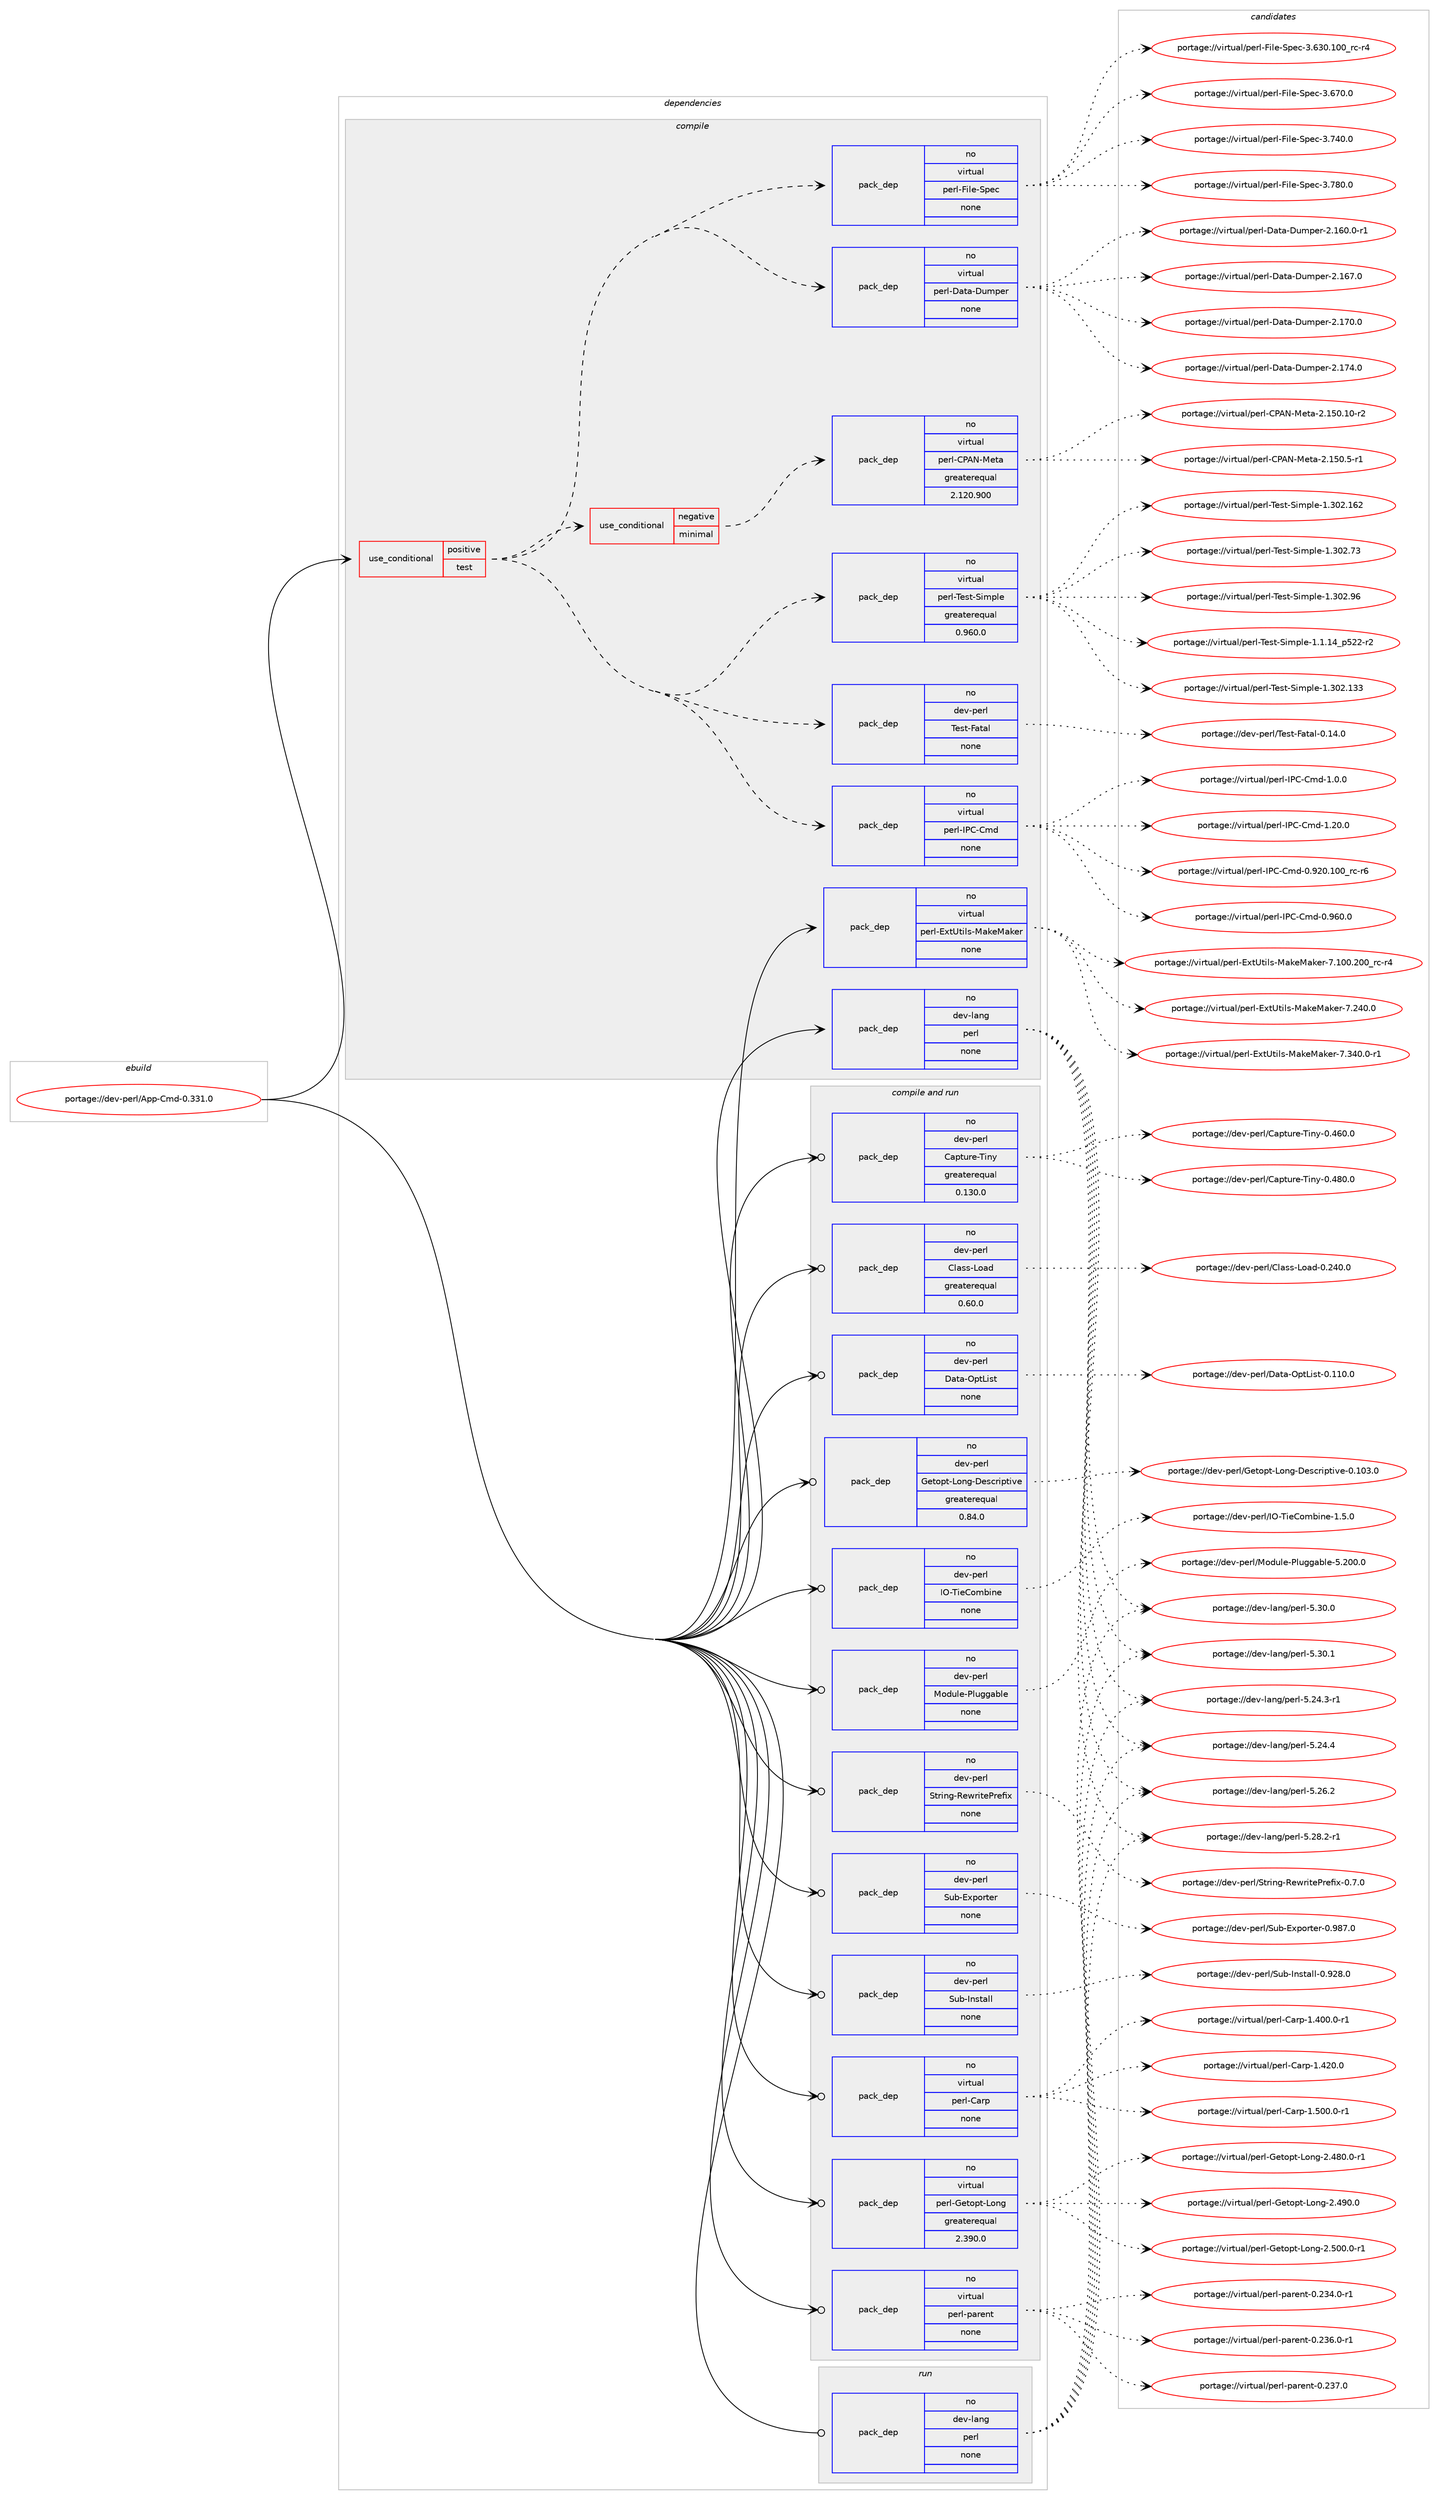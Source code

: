 digraph prolog {

# *************
# Graph options
# *************

newrank=true;
concentrate=true;
compound=true;
graph [rankdir=LR,fontname=Helvetica,fontsize=10,ranksep=1.5];#, ranksep=2.5, nodesep=0.2];
edge  [arrowhead=vee];
node  [fontname=Helvetica,fontsize=10];

# **********
# The ebuild
# **********

subgraph cluster_leftcol {
color=gray;
rank=same;
label=<<i>ebuild</i>>;
id [label="portage://dev-perl/App-Cmd-0.331.0", color=red, width=4, href="../dev-perl/App-Cmd-0.331.0.svg"];
}

# ****************
# The dependencies
# ****************

subgraph cluster_midcol {
color=gray;
label=<<i>dependencies</i>>;
subgraph cluster_compile {
fillcolor="#eeeeee";
style=filled;
label=<<i>compile</i>>;
subgraph cond22532 {
dependency108522 [label=<<TABLE BORDER="0" CELLBORDER="1" CELLSPACING="0" CELLPADDING="4"><TR><TD ROWSPAN="3" CELLPADDING="10">use_conditional</TD></TR><TR><TD>positive</TD></TR><TR><TD>test</TD></TR></TABLE>>, shape=none, color=red];
subgraph cond22533 {
dependency108523 [label=<<TABLE BORDER="0" CELLBORDER="1" CELLSPACING="0" CELLPADDING="4"><TR><TD ROWSPAN="3" CELLPADDING="10">use_conditional</TD></TR><TR><TD>negative</TD></TR><TR><TD>minimal</TD></TR></TABLE>>, shape=none, color=red];
subgraph pack82822 {
dependency108524 [label=<<TABLE BORDER="0" CELLBORDER="1" CELLSPACING="0" CELLPADDING="4" WIDTH="220"><TR><TD ROWSPAN="6" CELLPADDING="30">pack_dep</TD></TR><TR><TD WIDTH="110">no</TD></TR><TR><TD>virtual</TD></TR><TR><TD>perl-CPAN-Meta</TD></TR><TR><TD>greaterequal</TD></TR><TR><TD>2.120.900</TD></TR></TABLE>>, shape=none, color=blue];
}
dependency108523:e -> dependency108524:w [weight=20,style="dashed",arrowhead="vee"];
}
dependency108522:e -> dependency108523:w [weight=20,style="dashed",arrowhead="vee"];
subgraph pack82823 {
dependency108525 [label=<<TABLE BORDER="0" CELLBORDER="1" CELLSPACING="0" CELLPADDING="4" WIDTH="220"><TR><TD ROWSPAN="6" CELLPADDING="30">pack_dep</TD></TR><TR><TD WIDTH="110">no</TD></TR><TR><TD>virtual</TD></TR><TR><TD>perl-Data-Dumper</TD></TR><TR><TD>none</TD></TR><TR><TD></TD></TR></TABLE>>, shape=none, color=blue];
}
dependency108522:e -> dependency108525:w [weight=20,style="dashed",arrowhead="vee"];
subgraph pack82824 {
dependency108526 [label=<<TABLE BORDER="0" CELLBORDER="1" CELLSPACING="0" CELLPADDING="4" WIDTH="220"><TR><TD ROWSPAN="6" CELLPADDING="30">pack_dep</TD></TR><TR><TD WIDTH="110">no</TD></TR><TR><TD>virtual</TD></TR><TR><TD>perl-File-Spec</TD></TR><TR><TD>none</TD></TR><TR><TD></TD></TR></TABLE>>, shape=none, color=blue];
}
dependency108522:e -> dependency108526:w [weight=20,style="dashed",arrowhead="vee"];
subgraph pack82825 {
dependency108527 [label=<<TABLE BORDER="0" CELLBORDER="1" CELLSPACING="0" CELLPADDING="4" WIDTH="220"><TR><TD ROWSPAN="6" CELLPADDING="30">pack_dep</TD></TR><TR><TD WIDTH="110">no</TD></TR><TR><TD>virtual</TD></TR><TR><TD>perl-IPC-Cmd</TD></TR><TR><TD>none</TD></TR><TR><TD></TD></TR></TABLE>>, shape=none, color=blue];
}
dependency108522:e -> dependency108527:w [weight=20,style="dashed",arrowhead="vee"];
subgraph pack82826 {
dependency108528 [label=<<TABLE BORDER="0" CELLBORDER="1" CELLSPACING="0" CELLPADDING="4" WIDTH="220"><TR><TD ROWSPAN="6" CELLPADDING="30">pack_dep</TD></TR><TR><TD WIDTH="110">no</TD></TR><TR><TD>dev-perl</TD></TR><TR><TD>Test-Fatal</TD></TR><TR><TD>none</TD></TR><TR><TD></TD></TR></TABLE>>, shape=none, color=blue];
}
dependency108522:e -> dependency108528:w [weight=20,style="dashed",arrowhead="vee"];
subgraph pack82827 {
dependency108529 [label=<<TABLE BORDER="0" CELLBORDER="1" CELLSPACING="0" CELLPADDING="4" WIDTH="220"><TR><TD ROWSPAN="6" CELLPADDING="30">pack_dep</TD></TR><TR><TD WIDTH="110">no</TD></TR><TR><TD>virtual</TD></TR><TR><TD>perl-Test-Simple</TD></TR><TR><TD>greaterequal</TD></TR><TR><TD>0.960.0</TD></TR></TABLE>>, shape=none, color=blue];
}
dependency108522:e -> dependency108529:w [weight=20,style="dashed",arrowhead="vee"];
}
id:e -> dependency108522:w [weight=20,style="solid",arrowhead="vee"];
subgraph pack82828 {
dependency108530 [label=<<TABLE BORDER="0" CELLBORDER="1" CELLSPACING="0" CELLPADDING="4" WIDTH="220"><TR><TD ROWSPAN="6" CELLPADDING="30">pack_dep</TD></TR><TR><TD WIDTH="110">no</TD></TR><TR><TD>dev-lang</TD></TR><TR><TD>perl</TD></TR><TR><TD>none</TD></TR><TR><TD></TD></TR></TABLE>>, shape=none, color=blue];
}
id:e -> dependency108530:w [weight=20,style="solid",arrowhead="vee"];
subgraph pack82829 {
dependency108531 [label=<<TABLE BORDER="0" CELLBORDER="1" CELLSPACING="0" CELLPADDING="4" WIDTH="220"><TR><TD ROWSPAN="6" CELLPADDING="30">pack_dep</TD></TR><TR><TD WIDTH="110">no</TD></TR><TR><TD>virtual</TD></TR><TR><TD>perl-ExtUtils-MakeMaker</TD></TR><TR><TD>none</TD></TR><TR><TD></TD></TR></TABLE>>, shape=none, color=blue];
}
id:e -> dependency108531:w [weight=20,style="solid",arrowhead="vee"];
}
subgraph cluster_compileandrun {
fillcolor="#eeeeee";
style=filled;
label=<<i>compile and run</i>>;
subgraph pack82830 {
dependency108532 [label=<<TABLE BORDER="0" CELLBORDER="1" CELLSPACING="0" CELLPADDING="4" WIDTH="220"><TR><TD ROWSPAN="6" CELLPADDING="30">pack_dep</TD></TR><TR><TD WIDTH="110">no</TD></TR><TR><TD>dev-perl</TD></TR><TR><TD>Capture-Tiny</TD></TR><TR><TD>greaterequal</TD></TR><TR><TD>0.130.0</TD></TR></TABLE>>, shape=none, color=blue];
}
id:e -> dependency108532:w [weight=20,style="solid",arrowhead="odotvee"];
subgraph pack82831 {
dependency108533 [label=<<TABLE BORDER="0" CELLBORDER="1" CELLSPACING="0" CELLPADDING="4" WIDTH="220"><TR><TD ROWSPAN="6" CELLPADDING="30">pack_dep</TD></TR><TR><TD WIDTH="110">no</TD></TR><TR><TD>dev-perl</TD></TR><TR><TD>Class-Load</TD></TR><TR><TD>greaterequal</TD></TR><TR><TD>0.60.0</TD></TR></TABLE>>, shape=none, color=blue];
}
id:e -> dependency108533:w [weight=20,style="solid",arrowhead="odotvee"];
subgraph pack82832 {
dependency108534 [label=<<TABLE BORDER="0" CELLBORDER="1" CELLSPACING="0" CELLPADDING="4" WIDTH="220"><TR><TD ROWSPAN="6" CELLPADDING="30">pack_dep</TD></TR><TR><TD WIDTH="110">no</TD></TR><TR><TD>dev-perl</TD></TR><TR><TD>Data-OptList</TD></TR><TR><TD>none</TD></TR><TR><TD></TD></TR></TABLE>>, shape=none, color=blue];
}
id:e -> dependency108534:w [weight=20,style="solid",arrowhead="odotvee"];
subgraph pack82833 {
dependency108535 [label=<<TABLE BORDER="0" CELLBORDER="1" CELLSPACING="0" CELLPADDING="4" WIDTH="220"><TR><TD ROWSPAN="6" CELLPADDING="30">pack_dep</TD></TR><TR><TD WIDTH="110">no</TD></TR><TR><TD>dev-perl</TD></TR><TR><TD>Getopt-Long-Descriptive</TD></TR><TR><TD>greaterequal</TD></TR><TR><TD>0.84.0</TD></TR></TABLE>>, shape=none, color=blue];
}
id:e -> dependency108535:w [weight=20,style="solid",arrowhead="odotvee"];
subgraph pack82834 {
dependency108536 [label=<<TABLE BORDER="0" CELLBORDER="1" CELLSPACING="0" CELLPADDING="4" WIDTH="220"><TR><TD ROWSPAN="6" CELLPADDING="30">pack_dep</TD></TR><TR><TD WIDTH="110">no</TD></TR><TR><TD>dev-perl</TD></TR><TR><TD>IO-TieCombine</TD></TR><TR><TD>none</TD></TR><TR><TD></TD></TR></TABLE>>, shape=none, color=blue];
}
id:e -> dependency108536:w [weight=20,style="solid",arrowhead="odotvee"];
subgraph pack82835 {
dependency108537 [label=<<TABLE BORDER="0" CELLBORDER="1" CELLSPACING="0" CELLPADDING="4" WIDTH="220"><TR><TD ROWSPAN="6" CELLPADDING="30">pack_dep</TD></TR><TR><TD WIDTH="110">no</TD></TR><TR><TD>dev-perl</TD></TR><TR><TD>Module-Pluggable</TD></TR><TR><TD>none</TD></TR><TR><TD></TD></TR></TABLE>>, shape=none, color=blue];
}
id:e -> dependency108537:w [weight=20,style="solid",arrowhead="odotvee"];
subgraph pack82836 {
dependency108538 [label=<<TABLE BORDER="0" CELLBORDER="1" CELLSPACING="0" CELLPADDING="4" WIDTH="220"><TR><TD ROWSPAN="6" CELLPADDING="30">pack_dep</TD></TR><TR><TD WIDTH="110">no</TD></TR><TR><TD>dev-perl</TD></TR><TR><TD>String-RewritePrefix</TD></TR><TR><TD>none</TD></TR><TR><TD></TD></TR></TABLE>>, shape=none, color=blue];
}
id:e -> dependency108538:w [weight=20,style="solid",arrowhead="odotvee"];
subgraph pack82837 {
dependency108539 [label=<<TABLE BORDER="0" CELLBORDER="1" CELLSPACING="0" CELLPADDING="4" WIDTH="220"><TR><TD ROWSPAN="6" CELLPADDING="30">pack_dep</TD></TR><TR><TD WIDTH="110">no</TD></TR><TR><TD>dev-perl</TD></TR><TR><TD>Sub-Exporter</TD></TR><TR><TD>none</TD></TR><TR><TD></TD></TR></TABLE>>, shape=none, color=blue];
}
id:e -> dependency108539:w [weight=20,style="solid",arrowhead="odotvee"];
subgraph pack82838 {
dependency108540 [label=<<TABLE BORDER="0" CELLBORDER="1" CELLSPACING="0" CELLPADDING="4" WIDTH="220"><TR><TD ROWSPAN="6" CELLPADDING="30">pack_dep</TD></TR><TR><TD WIDTH="110">no</TD></TR><TR><TD>dev-perl</TD></TR><TR><TD>Sub-Install</TD></TR><TR><TD>none</TD></TR><TR><TD></TD></TR></TABLE>>, shape=none, color=blue];
}
id:e -> dependency108540:w [weight=20,style="solid",arrowhead="odotvee"];
subgraph pack82839 {
dependency108541 [label=<<TABLE BORDER="0" CELLBORDER="1" CELLSPACING="0" CELLPADDING="4" WIDTH="220"><TR><TD ROWSPAN="6" CELLPADDING="30">pack_dep</TD></TR><TR><TD WIDTH="110">no</TD></TR><TR><TD>virtual</TD></TR><TR><TD>perl-Carp</TD></TR><TR><TD>none</TD></TR><TR><TD></TD></TR></TABLE>>, shape=none, color=blue];
}
id:e -> dependency108541:w [weight=20,style="solid",arrowhead="odotvee"];
subgraph pack82840 {
dependency108542 [label=<<TABLE BORDER="0" CELLBORDER="1" CELLSPACING="0" CELLPADDING="4" WIDTH="220"><TR><TD ROWSPAN="6" CELLPADDING="30">pack_dep</TD></TR><TR><TD WIDTH="110">no</TD></TR><TR><TD>virtual</TD></TR><TR><TD>perl-Getopt-Long</TD></TR><TR><TD>greaterequal</TD></TR><TR><TD>2.390.0</TD></TR></TABLE>>, shape=none, color=blue];
}
id:e -> dependency108542:w [weight=20,style="solid",arrowhead="odotvee"];
subgraph pack82841 {
dependency108543 [label=<<TABLE BORDER="0" CELLBORDER="1" CELLSPACING="0" CELLPADDING="4" WIDTH="220"><TR><TD ROWSPAN="6" CELLPADDING="30">pack_dep</TD></TR><TR><TD WIDTH="110">no</TD></TR><TR><TD>virtual</TD></TR><TR><TD>perl-parent</TD></TR><TR><TD>none</TD></TR><TR><TD></TD></TR></TABLE>>, shape=none, color=blue];
}
id:e -> dependency108543:w [weight=20,style="solid",arrowhead="odotvee"];
}
subgraph cluster_run {
fillcolor="#eeeeee";
style=filled;
label=<<i>run</i>>;
subgraph pack82842 {
dependency108544 [label=<<TABLE BORDER="0" CELLBORDER="1" CELLSPACING="0" CELLPADDING="4" WIDTH="220"><TR><TD ROWSPAN="6" CELLPADDING="30">pack_dep</TD></TR><TR><TD WIDTH="110">no</TD></TR><TR><TD>dev-lang</TD></TR><TR><TD>perl</TD></TR><TR><TD>none</TD></TR><TR><TD></TD></TR></TABLE>>, shape=none, color=blue];
}
id:e -> dependency108544:w [weight=20,style="solid",arrowhead="odot"];
}
}

# **************
# The candidates
# **************

subgraph cluster_choices {
rank=same;
color=gray;
label=<<i>candidates</i>>;

subgraph choice82822 {
color=black;
nodesep=1;
choiceportage118105114116117971084711210111410845678065784577101116974550464953484649484511450 [label="portage://virtual/perl-CPAN-Meta-2.150.10-r2", color=red, width=4,href="../virtual/perl-CPAN-Meta-2.150.10-r2.svg"];
choiceportage1181051141161179710847112101114108456780657845771011169745504649534846534511449 [label="portage://virtual/perl-CPAN-Meta-2.150.5-r1", color=red, width=4,href="../virtual/perl-CPAN-Meta-2.150.5-r1.svg"];
dependency108524:e -> choiceportage118105114116117971084711210111410845678065784577101116974550464953484649484511450:w [style=dotted,weight="100"];
dependency108524:e -> choiceportage1181051141161179710847112101114108456780657845771011169745504649534846534511449:w [style=dotted,weight="100"];
}
subgraph choice82823 {
color=black;
nodesep=1;
choiceportage118105114116117971084711210111410845689711697456811710911210111445504649544846484511449 [label="portage://virtual/perl-Data-Dumper-2.160.0-r1", color=red, width=4,href="../virtual/perl-Data-Dumper-2.160.0-r1.svg"];
choiceportage11810511411611797108471121011141084568971169745681171091121011144550464954554648 [label="portage://virtual/perl-Data-Dumper-2.167.0", color=red, width=4,href="../virtual/perl-Data-Dumper-2.167.0.svg"];
choiceportage11810511411611797108471121011141084568971169745681171091121011144550464955484648 [label="portage://virtual/perl-Data-Dumper-2.170.0", color=red, width=4,href="../virtual/perl-Data-Dumper-2.170.0.svg"];
choiceportage11810511411611797108471121011141084568971169745681171091121011144550464955524648 [label="portage://virtual/perl-Data-Dumper-2.174.0", color=red, width=4,href="../virtual/perl-Data-Dumper-2.174.0.svg"];
dependency108525:e -> choiceportage118105114116117971084711210111410845689711697456811710911210111445504649544846484511449:w [style=dotted,weight="100"];
dependency108525:e -> choiceportage11810511411611797108471121011141084568971169745681171091121011144550464954554648:w [style=dotted,weight="100"];
dependency108525:e -> choiceportage11810511411611797108471121011141084568971169745681171091121011144550464955484648:w [style=dotted,weight="100"];
dependency108525:e -> choiceportage11810511411611797108471121011141084568971169745681171091121011144550464955524648:w [style=dotted,weight="100"];
}
subgraph choice82824 {
color=black;
nodesep=1;
choiceportage118105114116117971084711210111410845701051081014583112101994551465451484649484895114994511452 [label="portage://virtual/perl-File-Spec-3.630.100_rc-r4", color=red, width=4,href="../virtual/perl-File-Spec-3.630.100_rc-r4.svg"];
choiceportage118105114116117971084711210111410845701051081014583112101994551465455484648 [label="portage://virtual/perl-File-Spec-3.670.0", color=red, width=4,href="../virtual/perl-File-Spec-3.670.0.svg"];
choiceportage118105114116117971084711210111410845701051081014583112101994551465552484648 [label="portage://virtual/perl-File-Spec-3.740.0", color=red, width=4,href="../virtual/perl-File-Spec-3.740.0.svg"];
choiceportage118105114116117971084711210111410845701051081014583112101994551465556484648 [label="portage://virtual/perl-File-Spec-3.780.0", color=red, width=4,href="../virtual/perl-File-Spec-3.780.0.svg"];
dependency108526:e -> choiceportage118105114116117971084711210111410845701051081014583112101994551465451484649484895114994511452:w [style=dotted,weight="100"];
dependency108526:e -> choiceportage118105114116117971084711210111410845701051081014583112101994551465455484648:w [style=dotted,weight="100"];
dependency108526:e -> choiceportage118105114116117971084711210111410845701051081014583112101994551465552484648:w [style=dotted,weight="100"];
dependency108526:e -> choiceportage118105114116117971084711210111410845701051081014583112101994551465556484648:w [style=dotted,weight="100"];
}
subgraph choice82825 {
color=black;
nodesep=1;
choiceportage11810511411611797108471121011141084573806745671091004548465750484649484895114994511454 [label="portage://virtual/perl-IPC-Cmd-0.920.100_rc-r6", color=red, width=4,href="../virtual/perl-IPC-Cmd-0.920.100_rc-r6.svg"];
choiceportage11810511411611797108471121011141084573806745671091004548465754484648 [label="portage://virtual/perl-IPC-Cmd-0.960.0", color=red, width=4,href="../virtual/perl-IPC-Cmd-0.960.0.svg"];
choiceportage1181051141161179710847112101114108457380674567109100454946484648 [label="portage://virtual/perl-IPC-Cmd-1.0.0", color=red, width=4,href="../virtual/perl-IPC-Cmd-1.0.0.svg"];
choiceportage118105114116117971084711210111410845738067456710910045494650484648 [label="portage://virtual/perl-IPC-Cmd-1.20.0", color=red, width=4,href="../virtual/perl-IPC-Cmd-1.20.0.svg"];
dependency108527:e -> choiceportage11810511411611797108471121011141084573806745671091004548465750484649484895114994511454:w [style=dotted,weight="100"];
dependency108527:e -> choiceportage11810511411611797108471121011141084573806745671091004548465754484648:w [style=dotted,weight="100"];
dependency108527:e -> choiceportage1181051141161179710847112101114108457380674567109100454946484648:w [style=dotted,weight="100"];
dependency108527:e -> choiceportage118105114116117971084711210111410845738067456710910045494650484648:w [style=dotted,weight="100"];
}
subgraph choice82826 {
color=black;
nodesep=1;
choiceportage1001011184511210111410847841011151164570971169710845484649524648 [label="portage://dev-perl/Test-Fatal-0.14.0", color=red, width=4,href="../dev-perl/Test-Fatal-0.14.0.svg"];
dependency108528:e -> choiceportage1001011184511210111410847841011151164570971169710845484649524648:w [style=dotted,weight="100"];
}
subgraph choice82827 {
color=black;
nodesep=1;
choiceportage11810511411611797108471121011141084584101115116458310510911210810145494649464952951125350504511450 [label="portage://virtual/perl-Test-Simple-1.1.14_p522-r2", color=red, width=4,href="../virtual/perl-Test-Simple-1.1.14_p522-r2.svg"];
choiceportage11810511411611797108471121011141084584101115116458310510911210810145494651485046495151 [label="portage://virtual/perl-Test-Simple-1.302.133", color=red, width=4,href="../virtual/perl-Test-Simple-1.302.133.svg"];
choiceportage11810511411611797108471121011141084584101115116458310510911210810145494651485046495450 [label="portage://virtual/perl-Test-Simple-1.302.162", color=red, width=4,href="../virtual/perl-Test-Simple-1.302.162.svg"];
choiceportage118105114116117971084711210111410845841011151164583105109112108101454946514850465551 [label="portage://virtual/perl-Test-Simple-1.302.73", color=red, width=4,href="../virtual/perl-Test-Simple-1.302.73.svg"];
choiceportage118105114116117971084711210111410845841011151164583105109112108101454946514850465754 [label="portage://virtual/perl-Test-Simple-1.302.96", color=red, width=4,href="../virtual/perl-Test-Simple-1.302.96.svg"];
dependency108529:e -> choiceportage11810511411611797108471121011141084584101115116458310510911210810145494649464952951125350504511450:w [style=dotted,weight="100"];
dependency108529:e -> choiceportage11810511411611797108471121011141084584101115116458310510911210810145494651485046495151:w [style=dotted,weight="100"];
dependency108529:e -> choiceportage11810511411611797108471121011141084584101115116458310510911210810145494651485046495450:w [style=dotted,weight="100"];
dependency108529:e -> choiceportage118105114116117971084711210111410845841011151164583105109112108101454946514850465551:w [style=dotted,weight="100"];
dependency108529:e -> choiceportage118105114116117971084711210111410845841011151164583105109112108101454946514850465754:w [style=dotted,weight="100"];
}
subgraph choice82828 {
color=black;
nodesep=1;
choiceportage100101118451089711010347112101114108455346505246514511449 [label="portage://dev-lang/perl-5.24.3-r1", color=red, width=4,href="../dev-lang/perl-5.24.3-r1.svg"];
choiceportage10010111845108971101034711210111410845534650524652 [label="portage://dev-lang/perl-5.24.4", color=red, width=4,href="../dev-lang/perl-5.24.4.svg"];
choiceportage10010111845108971101034711210111410845534650544650 [label="portage://dev-lang/perl-5.26.2", color=red, width=4,href="../dev-lang/perl-5.26.2.svg"];
choiceportage100101118451089711010347112101114108455346505646504511449 [label="portage://dev-lang/perl-5.28.2-r1", color=red, width=4,href="../dev-lang/perl-5.28.2-r1.svg"];
choiceportage10010111845108971101034711210111410845534651484648 [label="portage://dev-lang/perl-5.30.0", color=red, width=4,href="../dev-lang/perl-5.30.0.svg"];
choiceportage10010111845108971101034711210111410845534651484649 [label="portage://dev-lang/perl-5.30.1", color=red, width=4,href="../dev-lang/perl-5.30.1.svg"];
dependency108530:e -> choiceportage100101118451089711010347112101114108455346505246514511449:w [style=dotted,weight="100"];
dependency108530:e -> choiceportage10010111845108971101034711210111410845534650524652:w [style=dotted,weight="100"];
dependency108530:e -> choiceportage10010111845108971101034711210111410845534650544650:w [style=dotted,weight="100"];
dependency108530:e -> choiceportage100101118451089711010347112101114108455346505646504511449:w [style=dotted,weight="100"];
dependency108530:e -> choiceportage10010111845108971101034711210111410845534651484648:w [style=dotted,weight="100"];
dependency108530:e -> choiceportage10010111845108971101034711210111410845534651484649:w [style=dotted,weight="100"];
}
subgraph choice82829 {
color=black;
nodesep=1;
choiceportage118105114116117971084711210111410845691201168511610510811545779710710177971071011144555464948484650484895114994511452 [label="portage://virtual/perl-ExtUtils-MakeMaker-7.100.200_rc-r4", color=red, width=4,href="../virtual/perl-ExtUtils-MakeMaker-7.100.200_rc-r4.svg"];
choiceportage118105114116117971084711210111410845691201168511610510811545779710710177971071011144555465052484648 [label="portage://virtual/perl-ExtUtils-MakeMaker-7.240.0", color=red, width=4,href="../virtual/perl-ExtUtils-MakeMaker-7.240.0.svg"];
choiceportage1181051141161179710847112101114108456912011685116105108115457797107101779710710111445554651524846484511449 [label="portage://virtual/perl-ExtUtils-MakeMaker-7.340.0-r1", color=red, width=4,href="../virtual/perl-ExtUtils-MakeMaker-7.340.0-r1.svg"];
dependency108531:e -> choiceportage118105114116117971084711210111410845691201168511610510811545779710710177971071011144555464948484650484895114994511452:w [style=dotted,weight="100"];
dependency108531:e -> choiceportage118105114116117971084711210111410845691201168511610510811545779710710177971071011144555465052484648:w [style=dotted,weight="100"];
dependency108531:e -> choiceportage1181051141161179710847112101114108456912011685116105108115457797107101779710710111445554651524846484511449:w [style=dotted,weight="100"];
}
subgraph choice82830 {
color=black;
nodesep=1;
choiceportage1001011184511210111410847679711211611711410145841051101214548465254484648 [label="portage://dev-perl/Capture-Tiny-0.460.0", color=red, width=4,href="../dev-perl/Capture-Tiny-0.460.0.svg"];
choiceportage1001011184511210111410847679711211611711410145841051101214548465256484648 [label="portage://dev-perl/Capture-Tiny-0.480.0", color=red, width=4,href="../dev-perl/Capture-Tiny-0.480.0.svg"];
dependency108532:e -> choiceportage1001011184511210111410847679711211611711410145841051101214548465254484648:w [style=dotted,weight="100"];
dependency108532:e -> choiceportage1001011184511210111410847679711211611711410145841051101214548465256484648:w [style=dotted,weight="100"];
}
subgraph choice82831 {
color=black;
nodesep=1;
choiceportage100101118451121011141084767108971151154576111971004548465052484648 [label="portage://dev-perl/Class-Load-0.240.0", color=red, width=4,href="../dev-perl/Class-Load-0.240.0.svg"];
dependency108533:e -> choiceportage100101118451121011141084767108971151154576111971004548465052484648:w [style=dotted,weight="100"];
}
subgraph choice82832 {
color=black;
nodesep=1;
choiceportage10010111845112101114108476897116974579112116761051151164548464949484648 [label="portage://dev-perl/Data-OptList-0.110.0", color=red, width=4,href="../dev-perl/Data-OptList-0.110.0.svg"];
dependency108534:e -> choiceportage10010111845112101114108476897116974579112116761051151164548464949484648:w [style=dotted,weight="100"];
}
subgraph choice82833 {
color=black;
nodesep=1;
choiceportage10010111845112101114108477110111611111211645761111101034568101115991141051121161051181014548464948514648 [label="portage://dev-perl/Getopt-Long-Descriptive-0.103.0", color=red, width=4,href="../dev-perl/Getopt-Long-Descriptive-0.103.0.svg"];
dependency108535:e -> choiceportage10010111845112101114108477110111611111211645761111101034568101115991141051121161051181014548464948514648:w [style=dotted,weight="100"];
}
subgraph choice82834 {
color=black;
nodesep=1;
choiceportage1001011184511210111410847737945841051016711110998105110101454946534648 [label="portage://dev-perl/IO-TieCombine-1.5.0", color=red, width=4,href="../dev-perl/IO-TieCombine-1.5.0.svg"];
dependency108536:e -> choiceportage1001011184511210111410847737945841051016711110998105110101454946534648:w [style=dotted,weight="100"];
}
subgraph choice82835 {
color=black;
nodesep=1;
choiceportage100101118451121011141084777111100117108101458010811710310397981081014553465048484648 [label="portage://dev-perl/Module-Pluggable-5.200.0", color=red, width=4,href="../dev-perl/Module-Pluggable-5.200.0.svg"];
dependency108537:e -> choiceportage100101118451121011141084777111100117108101458010811710310397981081014553465048484648:w [style=dotted,weight="100"];
}
subgraph choice82836 {
color=black;
nodesep=1;
choiceportage100101118451121011141084783116114105110103458210111911410511610180114101102105120454846554648 [label="portage://dev-perl/String-RewritePrefix-0.7.0", color=red, width=4,href="../dev-perl/String-RewritePrefix-0.7.0.svg"];
dependency108538:e -> choiceportage100101118451121011141084783116114105110103458210111911410511610180114101102105120454846554648:w [style=dotted,weight="100"];
}
subgraph choice82837 {
color=black;
nodesep=1;
choiceportage1001011184511210111410847831179845691201121111141161011144548465756554648 [label="portage://dev-perl/Sub-Exporter-0.987.0", color=red, width=4,href="../dev-perl/Sub-Exporter-0.987.0.svg"];
dependency108539:e -> choiceportage1001011184511210111410847831179845691201121111141161011144548465756554648:w [style=dotted,weight="100"];
}
subgraph choice82838 {
color=black;
nodesep=1;
choiceportage100101118451121011141084783117984573110115116971081084548465750564648 [label="portage://dev-perl/Sub-Install-0.928.0", color=red, width=4,href="../dev-perl/Sub-Install-0.928.0.svg"];
dependency108540:e -> choiceportage100101118451121011141084783117984573110115116971081084548465750564648:w [style=dotted,weight="100"];
}
subgraph choice82839 {
color=black;
nodesep=1;
choiceportage118105114116117971084711210111410845679711411245494652484846484511449 [label="portage://virtual/perl-Carp-1.400.0-r1", color=red, width=4,href="../virtual/perl-Carp-1.400.0-r1.svg"];
choiceportage11810511411611797108471121011141084567971141124549465250484648 [label="portage://virtual/perl-Carp-1.420.0", color=red, width=4,href="../virtual/perl-Carp-1.420.0.svg"];
choiceportage118105114116117971084711210111410845679711411245494653484846484511449 [label="portage://virtual/perl-Carp-1.500.0-r1", color=red, width=4,href="../virtual/perl-Carp-1.500.0-r1.svg"];
dependency108541:e -> choiceportage118105114116117971084711210111410845679711411245494652484846484511449:w [style=dotted,weight="100"];
dependency108541:e -> choiceportage11810511411611797108471121011141084567971141124549465250484648:w [style=dotted,weight="100"];
dependency108541:e -> choiceportage118105114116117971084711210111410845679711411245494653484846484511449:w [style=dotted,weight="100"];
}
subgraph choice82840 {
color=black;
nodesep=1;
choiceportage11810511411611797108471121011141084571101116111112116457611111010345504652564846484511449 [label="portage://virtual/perl-Getopt-Long-2.480.0-r1", color=red, width=4,href="../virtual/perl-Getopt-Long-2.480.0-r1.svg"];
choiceportage1181051141161179710847112101114108457110111611111211645761111101034550465257484648 [label="portage://virtual/perl-Getopt-Long-2.490.0", color=red, width=4,href="../virtual/perl-Getopt-Long-2.490.0.svg"];
choiceportage11810511411611797108471121011141084571101116111112116457611111010345504653484846484511449 [label="portage://virtual/perl-Getopt-Long-2.500.0-r1", color=red, width=4,href="../virtual/perl-Getopt-Long-2.500.0-r1.svg"];
dependency108542:e -> choiceportage11810511411611797108471121011141084571101116111112116457611111010345504652564846484511449:w [style=dotted,weight="100"];
dependency108542:e -> choiceportage1181051141161179710847112101114108457110111611111211645761111101034550465257484648:w [style=dotted,weight="100"];
dependency108542:e -> choiceportage11810511411611797108471121011141084571101116111112116457611111010345504653484846484511449:w [style=dotted,weight="100"];
}
subgraph choice82841 {
color=black;
nodesep=1;
choiceportage1181051141161179710847112101114108451129711410111011645484650515246484511449 [label="portage://virtual/perl-parent-0.234.0-r1", color=red, width=4,href="../virtual/perl-parent-0.234.0-r1.svg"];
choiceportage1181051141161179710847112101114108451129711410111011645484650515446484511449 [label="portage://virtual/perl-parent-0.236.0-r1", color=red, width=4,href="../virtual/perl-parent-0.236.0-r1.svg"];
choiceportage118105114116117971084711210111410845112971141011101164548465051554648 [label="portage://virtual/perl-parent-0.237.0", color=red, width=4,href="../virtual/perl-parent-0.237.0.svg"];
dependency108543:e -> choiceportage1181051141161179710847112101114108451129711410111011645484650515246484511449:w [style=dotted,weight="100"];
dependency108543:e -> choiceportage1181051141161179710847112101114108451129711410111011645484650515446484511449:w [style=dotted,weight="100"];
dependency108543:e -> choiceportage118105114116117971084711210111410845112971141011101164548465051554648:w [style=dotted,weight="100"];
}
subgraph choice82842 {
color=black;
nodesep=1;
choiceportage100101118451089711010347112101114108455346505246514511449 [label="portage://dev-lang/perl-5.24.3-r1", color=red, width=4,href="../dev-lang/perl-5.24.3-r1.svg"];
choiceportage10010111845108971101034711210111410845534650524652 [label="portage://dev-lang/perl-5.24.4", color=red, width=4,href="../dev-lang/perl-5.24.4.svg"];
choiceportage10010111845108971101034711210111410845534650544650 [label="portage://dev-lang/perl-5.26.2", color=red, width=4,href="../dev-lang/perl-5.26.2.svg"];
choiceportage100101118451089711010347112101114108455346505646504511449 [label="portage://dev-lang/perl-5.28.2-r1", color=red, width=4,href="../dev-lang/perl-5.28.2-r1.svg"];
choiceportage10010111845108971101034711210111410845534651484648 [label="portage://dev-lang/perl-5.30.0", color=red, width=4,href="../dev-lang/perl-5.30.0.svg"];
choiceportage10010111845108971101034711210111410845534651484649 [label="portage://dev-lang/perl-5.30.1", color=red, width=4,href="../dev-lang/perl-5.30.1.svg"];
dependency108544:e -> choiceportage100101118451089711010347112101114108455346505246514511449:w [style=dotted,weight="100"];
dependency108544:e -> choiceportage10010111845108971101034711210111410845534650524652:w [style=dotted,weight="100"];
dependency108544:e -> choiceportage10010111845108971101034711210111410845534650544650:w [style=dotted,weight="100"];
dependency108544:e -> choiceportage100101118451089711010347112101114108455346505646504511449:w [style=dotted,weight="100"];
dependency108544:e -> choiceportage10010111845108971101034711210111410845534651484648:w [style=dotted,weight="100"];
dependency108544:e -> choiceportage10010111845108971101034711210111410845534651484649:w [style=dotted,weight="100"];
}
}

}
